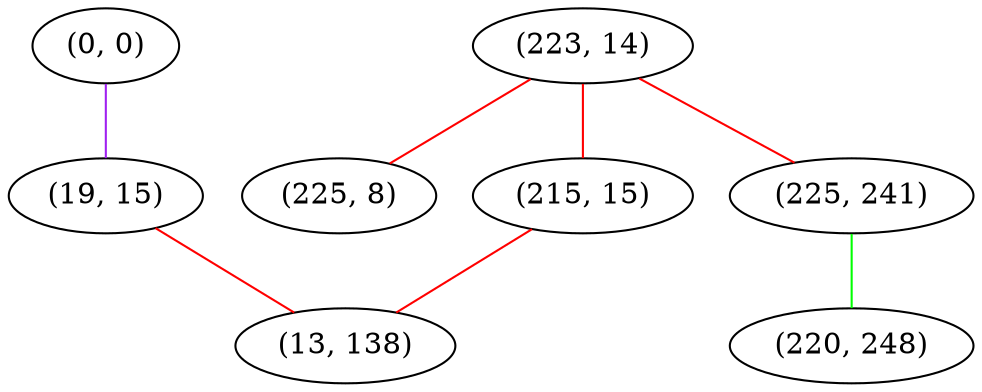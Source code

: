 graph "" {
"(0, 0)";
"(223, 14)";
"(225, 241)";
"(19, 15)";
"(225, 8)";
"(215, 15)";
"(13, 138)";
"(220, 248)";
"(0, 0)" -- "(19, 15)"  [color=purple, key=0, weight=4];
"(223, 14)" -- "(225, 8)"  [color=red, key=0, weight=1];
"(223, 14)" -- "(215, 15)"  [color=red, key=0, weight=1];
"(223, 14)" -- "(225, 241)"  [color=red, key=0, weight=1];
"(225, 241)" -- "(220, 248)"  [color=green, key=0, weight=2];
"(19, 15)" -- "(13, 138)"  [color=red, key=0, weight=1];
"(215, 15)" -- "(13, 138)"  [color=red, key=0, weight=1];
}
